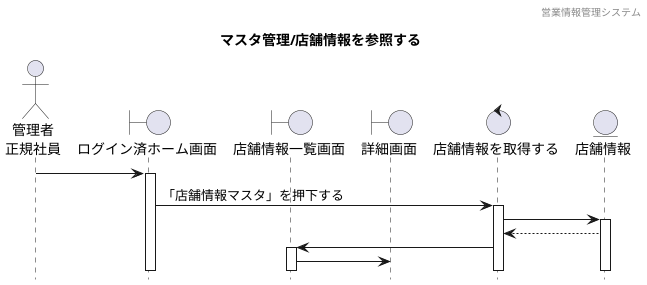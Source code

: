 @startuml sequence

hide footbox
header 営業情報管理システム
title マスタ管理/店舗情報を参照する


' actor "" as
actor "管理者\n正規社員" as a1
 

' boundary "" as
boundary "ログイン済ホーム画面" as b1
boundary "店舗情報一覧画面" as b2
boundary "詳細画面" as b3

' control "" as 
control "店舗情報を取得する" as c1

' entity "" as
entity "店舗情報" as e1

a1 -> b1
activate b1

b1 -> c1 : 「店舗情報マスタ」を押下する
activate c1

c1 -> e1
activate e1
e1 -->c1


c1 -> b2
activate b2

b2 -> b3



' opt 参照の店舗がない場合
' c1 --> b1 : メッセージを表示する
' b1 --> a1
' deactivate b1
' end

' c1 -> e1 : 参照情報を\n要求する() 
' activate e1
' e1 --> c1 : 要求された\n情報を送信する
' deactivate e1

' alt 参照成功
' c1 -> b2 : 参照情報を\n要求する() 
' activate b2
' b2 --> a1
' deactivate b2
' end



@enduml